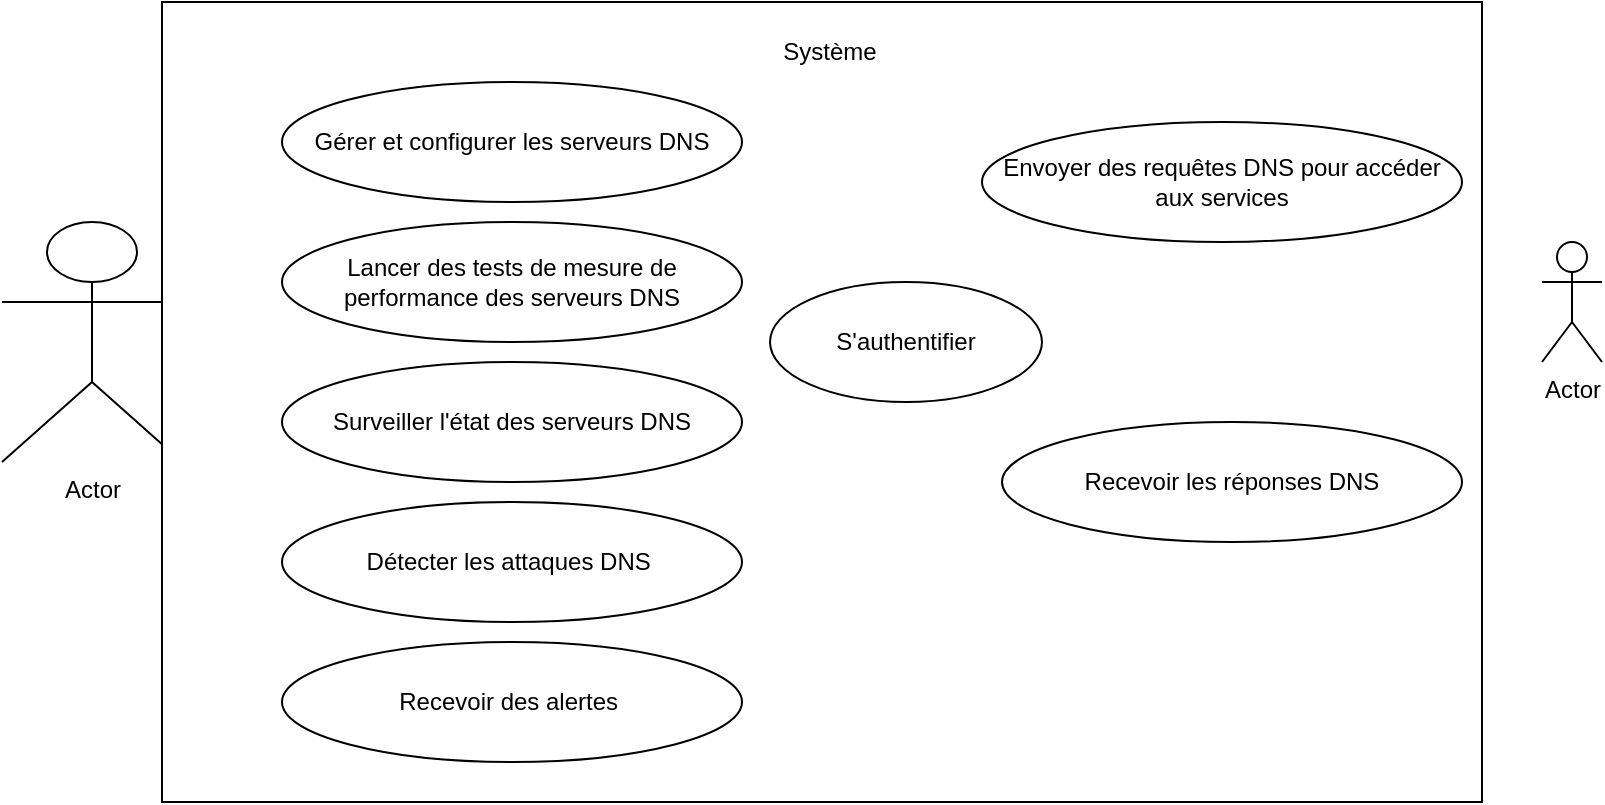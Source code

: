 <mxfile version="24.6.5" type="github">
  <diagram name="Page-1" id="hmiNFq13a2drrHhc0E6c">
    <mxGraphModel dx="1032" dy="501" grid="1" gridSize="10" guides="1" tooltips="1" connect="1" arrows="1" fold="1" page="1" pageScale="1" pageWidth="827" pageHeight="1169" math="0" shadow="0">
      <root>
        <mxCell id="0" />
        <mxCell id="1" parent="0" />
        <mxCell id="PDqdzu1Ucp-oA0ykx4EQ-1" value="Actor" style="shape=umlActor;verticalLabelPosition=bottom;verticalAlign=top;html=1;outlineConnect=0;strokeColor=#000000;fontColor=#000000;" vertex="1" parent="1">
          <mxGeometry y="150" width="90" height="120" as="geometry" />
        </mxCell>
        <mxCell id="PDqdzu1Ucp-oA0ykx4EQ-2" value="Actor" style="shape=umlActor;verticalLabelPosition=bottom;verticalAlign=top;html=1;outlineConnect=0;" vertex="1" parent="1">
          <mxGeometry x="770" y="160" width="30" height="60" as="geometry" />
        </mxCell>
        <mxCell id="PDqdzu1Ucp-oA0ykx4EQ-4" value="" style="rounded=0;whiteSpace=wrap;html=1;" vertex="1" parent="1">
          <mxGeometry x="80" y="40" width="660" height="400" as="geometry" />
        </mxCell>
        <mxCell id="PDqdzu1Ucp-oA0ykx4EQ-6" value="Gérer et configurer les serveurs DNS" style="ellipse;whiteSpace=wrap;html=1;" vertex="1" parent="1">
          <mxGeometry x="140" y="80" width="230" height="60" as="geometry" />
        </mxCell>
        <mxCell id="PDqdzu1Ucp-oA0ykx4EQ-7" value="Système" style="text;strokeColor=none;align=center;fillColor=none;html=1;verticalAlign=middle;whiteSpace=wrap;rounded=0;" vertex="1" parent="1">
          <mxGeometry x="384" y="50" width="60" height="30" as="geometry" />
        </mxCell>
        <mxCell id="PDqdzu1Ucp-oA0ykx4EQ-8" value="Lancer des tests de mesure de performance des serveurs DNS" style="ellipse;whiteSpace=wrap;html=1;" vertex="1" parent="1">
          <mxGeometry x="140" y="150" width="230" height="60" as="geometry" />
        </mxCell>
        <mxCell id="PDqdzu1Ucp-oA0ykx4EQ-9" value="Surveiller l&#39;état des serveurs DNS" style="ellipse;whiteSpace=wrap;html=1;" vertex="1" parent="1">
          <mxGeometry x="140" y="220" width="230" height="60" as="geometry" />
        </mxCell>
        <mxCell id="PDqdzu1Ucp-oA0ykx4EQ-10" value="Détecter les attaques DNS&amp;nbsp;" style="ellipse;whiteSpace=wrap;html=1;" vertex="1" parent="1">
          <mxGeometry x="140" y="290" width="230" height="60" as="geometry" />
        </mxCell>
        <mxCell id="PDqdzu1Ucp-oA0ykx4EQ-11" value="Recevoir des alertes&amp;nbsp;" style="ellipse;whiteSpace=wrap;html=1;" vertex="1" parent="1">
          <mxGeometry x="140" y="360" width="230" height="60" as="geometry" />
        </mxCell>
        <mxCell id="PDqdzu1Ucp-oA0ykx4EQ-12" value="S&#39;authentifier" style="ellipse;whiteSpace=wrap;html=1;" vertex="1" parent="1">
          <mxGeometry x="384" y="180" width="136" height="60" as="geometry" />
        </mxCell>
        <mxCell id="PDqdzu1Ucp-oA0ykx4EQ-13" value="Envoyer des requêtes DNS pour accéder aux services" style="ellipse;whiteSpace=wrap;html=1;" vertex="1" parent="1">
          <mxGeometry x="490" y="100" width="240" height="60" as="geometry" />
        </mxCell>
        <mxCell id="PDqdzu1Ucp-oA0ykx4EQ-14" value="Recevoir les réponses DNS" style="ellipse;whiteSpace=wrap;html=1;" vertex="1" parent="1">
          <mxGeometry x="500" y="250" width="230" height="60" as="geometry" />
        </mxCell>
      </root>
    </mxGraphModel>
  </diagram>
</mxfile>
